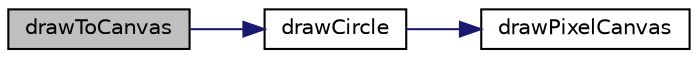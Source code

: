 digraph "drawToCanvas"
{
 // LATEX_PDF_SIZE
  edge [fontname="Helvetica",fontsize="10",labelfontname="Helvetica",labelfontsize="10"];
  node [fontname="Helvetica",fontsize="10",shape=record];
  rankdir="LR";
  Node1 [label="drawToCanvas",height=0.2,width=0.4,color="black", fillcolor="grey75", style="filled", fontcolor="black",tooltip="This function draws a line between two points on the drawing canvas."];
  Node1 -> Node2 [color="midnightblue",fontsize="10",style="solid"];
  Node2 [label="drawCircle",height=0.2,width=0.4,color="black", fillcolor="white", style="filled",URL="$graphics_8c.html#ac5384a5742642a69b2f08ffaad875298",tooltip="This function draws a circle on the drawing canvas."];
  Node2 -> Node3 [color="midnightblue",fontsize="10",style="solid"];
  Node3 [label="drawPixelCanvas",height=0.2,width=0.4,color="black", fillcolor="white", style="filled",URL="$graphics_8c.html#a9796639951073aea987e7c43c6f5d6ff",tooltip="This function draws a pixel on the drawing canvas."];
}
